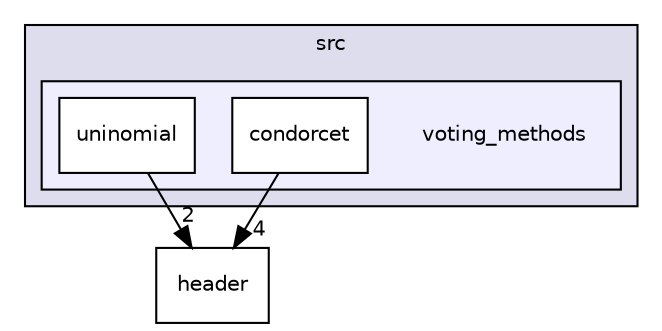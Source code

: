 digraph "src/voting_methods" {
  compound=true
  node [ fontsize="10", fontname="Helvetica"];
  edge [ labelfontsize="10", labelfontname="Helvetica"];
  subgraph clusterdir_68267d1309a1af8e8297ef4c3efbcdba {
    graph [ bgcolor="#ddddee", pencolor="black", label="src" fontname="Helvetica", fontsize="10", URL="dir_68267d1309a1af8e8297ef4c3efbcdba.html"]
  subgraph clusterdir_e82388b5d7b981fd84dabc0fd2b1f9b8 {
    graph [ bgcolor="#eeeeff", pencolor="black", label="" URL="dir_e82388b5d7b981fd84dabc0fd2b1f9b8.html"];
    dir_e82388b5d7b981fd84dabc0fd2b1f9b8 [shape=plaintext label="voting_methods"];
    dir_ef25646ced0bdaa427a92b34923ae377 [shape=box label="condorcet" color="black" fillcolor="white" style="filled" URL="dir_ef25646ced0bdaa427a92b34923ae377.html"];
    dir_ab7e999b05d1557887c3d6b5835c8add [shape=box label="uninomial" color="black" fillcolor="white" style="filled" URL="dir_ab7e999b05d1557887c3d6b5835c8add.html"];
  }
  }
  dir_1ec98ce50fa6ec55b40b8ffb1df38c3c [shape=box label="header" URL="dir_1ec98ce50fa6ec55b40b8ffb1df38c3c.html"];
  dir_ef25646ced0bdaa427a92b34923ae377->dir_1ec98ce50fa6ec55b40b8ffb1df38c3c [headlabel="4", labeldistance=1.5 headhref="dir_000011_000003.html"];
  dir_ab7e999b05d1557887c3d6b5835c8add->dir_1ec98ce50fa6ec55b40b8ffb1df38c3c [headlabel="2", labeldistance=1.5 headhref="dir_000012_000003.html"];
}
